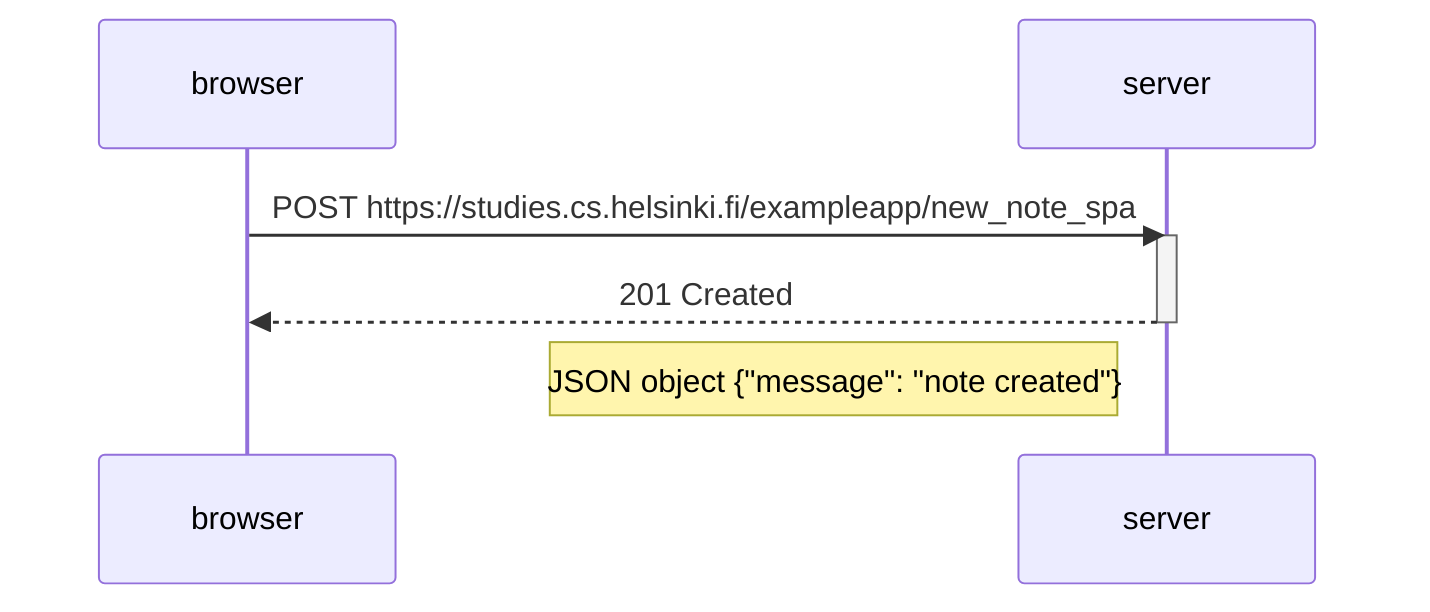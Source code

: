 sequenceDiagram 

    participant browser
    participant server

    browser->>server: POST https://studies.cs.helsinki.fi/exampleapp/new_note_spa
    activate server 
    server-->>browser:  201 Created
    deactivate server
    Note left of server: JSON object {"message": "note created"}